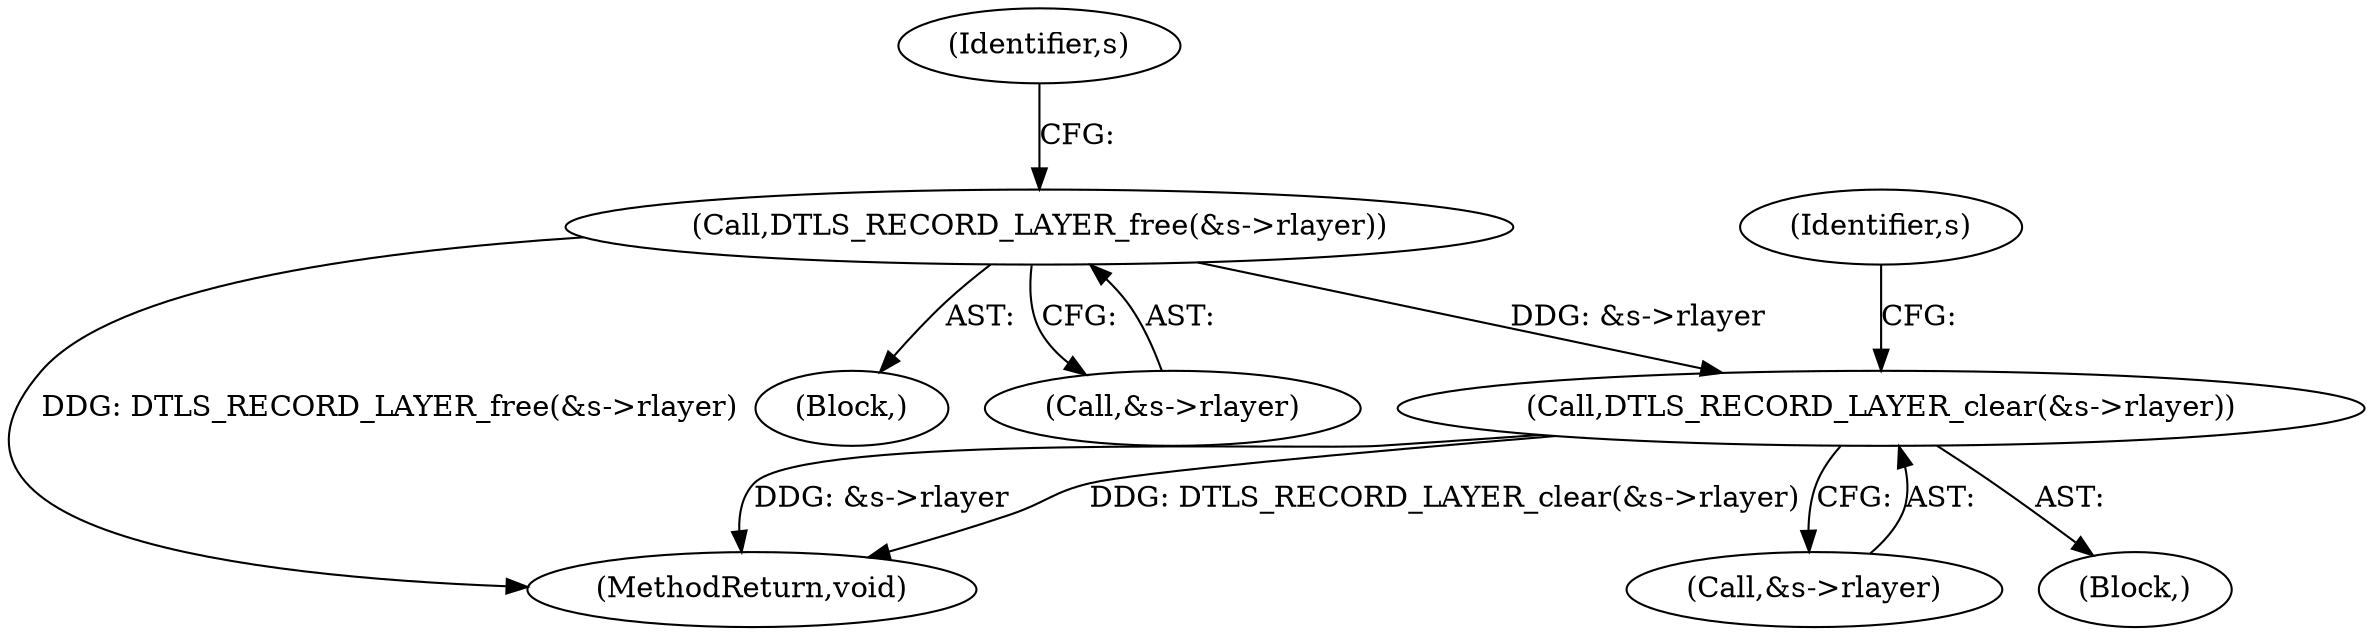 digraph "0_openssl_f5c7f5dfbaf0d2f7d946d0fe86f08e6bcb36ed0d_0@pointer" {
"1000131" [label="(Call,DTLS_RECORD_LAYER_clear(&s->rlayer))"];
"1000121" [label="(Call,DTLS_RECORD_LAYER_free(&s->rlayer))"];
"1000126" [label="(Block,)"];
"1000121" [label="(Call,DTLS_RECORD_LAYER_free(&s->rlayer))"];
"1000714" [label="(MethodReturn,void)"];
"1000120" [label="(Block,)"];
"1000131" [label="(Call,DTLS_RECORD_LAYER_clear(&s->rlayer))"];
"1000132" [label="(Call,&s->rlayer)"];
"1000122" [label="(Call,&s->rlayer)"];
"1000138" [label="(Identifier,s)"];
"1000134" [label="(Identifier,s)"];
"1000131" -> "1000126"  [label="AST: "];
"1000131" -> "1000132"  [label="CFG: "];
"1000132" -> "1000131"  [label="AST: "];
"1000138" -> "1000131"  [label="CFG: "];
"1000131" -> "1000714"  [label="DDG: &s->rlayer"];
"1000131" -> "1000714"  [label="DDG: DTLS_RECORD_LAYER_clear(&s->rlayer)"];
"1000121" -> "1000131"  [label="DDG: &s->rlayer"];
"1000121" -> "1000120"  [label="AST: "];
"1000121" -> "1000122"  [label="CFG: "];
"1000122" -> "1000121"  [label="AST: "];
"1000134" -> "1000121"  [label="CFG: "];
"1000121" -> "1000714"  [label="DDG: DTLS_RECORD_LAYER_free(&s->rlayer)"];
}
